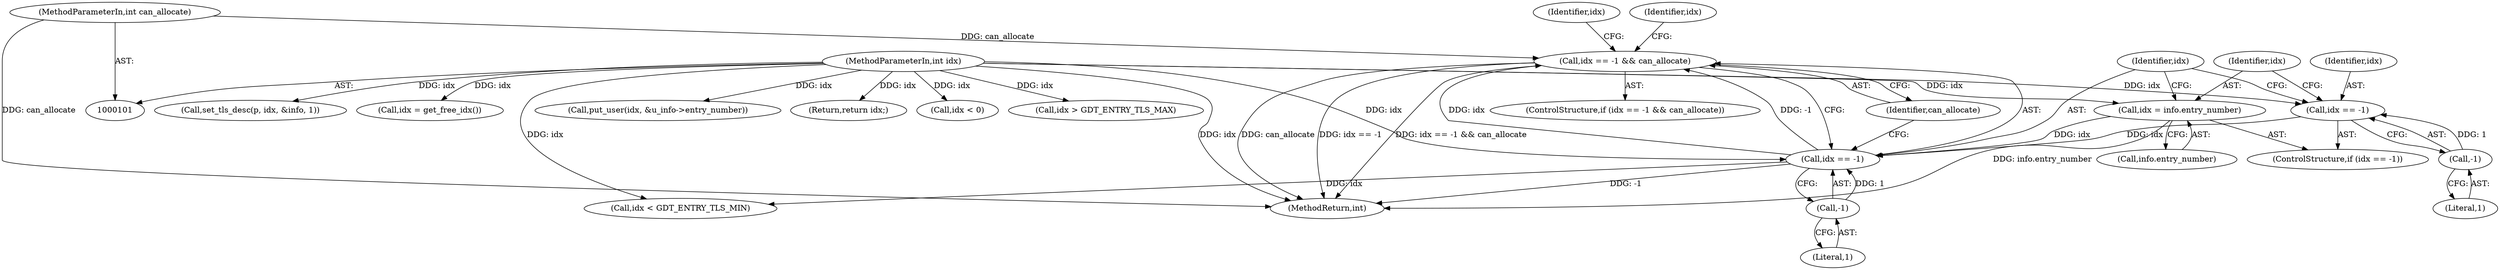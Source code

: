 digraph "0_linux_41bdc78544b8a93a9c6814b8bbbfef966272abbe@API" {
"1000137" [label="(Call,idx == -1 && can_allocate)"];
"1000138" [label="(Call,idx == -1)"];
"1000131" [label="(Call,idx = info.entry_number)"];
"1000103" [label="(MethodParameterIn,int idx)"];
"1000127" [label="(Call,idx == -1)"];
"1000129" [label="(Call,-1)"];
"1000140" [label="(Call,-1)"];
"1000105" [label="(MethodParameterIn,int can_allocate)"];
"1000138" [label="(Call,idx == -1)"];
"1000126" [label="(ControlStructure,if (idx == -1))"];
"1000151" [label="(Return,return idx;)"];
"1000148" [label="(Call,idx < 0)"];
"1000145" [label="(Identifier,idx)"];
"1000132" [label="(Identifier,idx)"];
"1000130" [label="(Literal,1)"];
"1000103" [label="(MethodParameterIn,int idx)"];
"1000105" [label="(MethodParameterIn,int can_allocate)"];
"1000168" [label="(Call,idx > GDT_ENTRY_TLS_MAX)"];
"1000140" [label="(Call,-1)"];
"1000129" [label="(Call,-1)"];
"1000131" [label="(Call,idx = info.entry_number)"];
"1000137" [label="(Call,idx == -1 && can_allocate)"];
"1000174" [label="(Call,set_tls_desc(p, idx, &info, 1))"];
"1000136" [label="(ControlStructure,if (idx == -1 && can_allocate))"];
"1000133" [label="(Call,info.entry_number)"];
"1000144" [label="(Call,idx = get_free_idx())"];
"1000142" [label="(Identifier,can_allocate)"];
"1000139" [label="(Identifier,idx)"];
"1000127" [label="(Call,idx == -1)"];
"1000154" [label="(Call,put_user(idx, &u_info->entry_number))"];
"1000182" [label="(MethodReturn,int)"];
"1000166" [label="(Identifier,idx)"];
"1000141" [label="(Literal,1)"];
"1000165" [label="(Call,idx < GDT_ENTRY_TLS_MIN)"];
"1000128" [label="(Identifier,idx)"];
"1000137" -> "1000136"  [label="AST: "];
"1000137" -> "1000138"  [label="CFG: "];
"1000137" -> "1000142"  [label="CFG: "];
"1000138" -> "1000137"  [label="AST: "];
"1000142" -> "1000137"  [label="AST: "];
"1000145" -> "1000137"  [label="CFG: "];
"1000166" -> "1000137"  [label="CFG: "];
"1000137" -> "1000182"  [label="DDG: can_allocate"];
"1000137" -> "1000182"  [label="DDG: idx == -1"];
"1000137" -> "1000182"  [label="DDG: idx == -1 && can_allocate"];
"1000138" -> "1000137"  [label="DDG: idx"];
"1000138" -> "1000137"  [label="DDG: -1"];
"1000105" -> "1000137"  [label="DDG: can_allocate"];
"1000138" -> "1000140"  [label="CFG: "];
"1000139" -> "1000138"  [label="AST: "];
"1000140" -> "1000138"  [label="AST: "];
"1000142" -> "1000138"  [label="CFG: "];
"1000138" -> "1000182"  [label="DDG: -1"];
"1000131" -> "1000138"  [label="DDG: idx"];
"1000127" -> "1000138"  [label="DDG: idx"];
"1000103" -> "1000138"  [label="DDG: idx"];
"1000140" -> "1000138"  [label="DDG: 1"];
"1000138" -> "1000165"  [label="DDG: idx"];
"1000131" -> "1000126"  [label="AST: "];
"1000131" -> "1000133"  [label="CFG: "];
"1000132" -> "1000131"  [label="AST: "];
"1000133" -> "1000131"  [label="AST: "];
"1000139" -> "1000131"  [label="CFG: "];
"1000131" -> "1000182"  [label="DDG: info.entry_number"];
"1000103" -> "1000131"  [label="DDG: idx"];
"1000103" -> "1000101"  [label="AST: "];
"1000103" -> "1000182"  [label="DDG: idx"];
"1000103" -> "1000127"  [label="DDG: idx"];
"1000103" -> "1000144"  [label="DDG: idx"];
"1000103" -> "1000148"  [label="DDG: idx"];
"1000103" -> "1000151"  [label="DDG: idx"];
"1000103" -> "1000154"  [label="DDG: idx"];
"1000103" -> "1000165"  [label="DDG: idx"];
"1000103" -> "1000168"  [label="DDG: idx"];
"1000103" -> "1000174"  [label="DDG: idx"];
"1000127" -> "1000126"  [label="AST: "];
"1000127" -> "1000129"  [label="CFG: "];
"1000128" -> "1000127"  [label="AST: "];
"1000129" -> "1000127"  [label="AST: "];
"1000132" -> "1000127"  [label="CFG: "];
"1000139" -> "1000127"  [label="CFG: "];
"1000129" -> "1000127"  [label="DDG: 1"];
"1000129" -> "1000130"  [label="CFG: "];
"1000130" -> "1000129"  [label="AST: "];
"1000140" -> "1000141"  [label="CFG: "];
"1000141" -> "1000140"  [label="AST: "];
"1000105" -> "1000101"  [label="AST: "];
"1000105" -> "1000182"  [label="DDG: can_allocate"];
}

